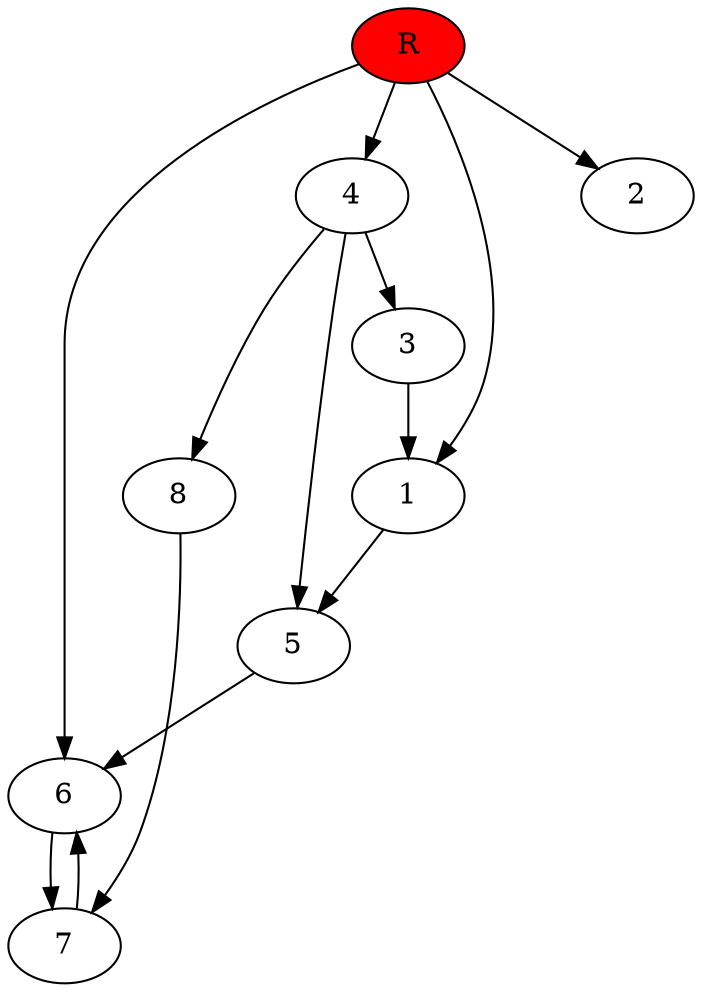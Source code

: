 digraph prb21830 {
	1
	2
	3
	4
	5
	6
	7
	8
	R [fillcolor="#ff0000" style=filled]
	1 -> 5
	3 -> 1
	4 -> 3
	4 -> 5
	4 -> 8
	5 -> 6
	6 -> 7
	7 -> 6
	8 -> 7
	R -> 1
	R -> 2
	R -> 4
	R -> 6
}
